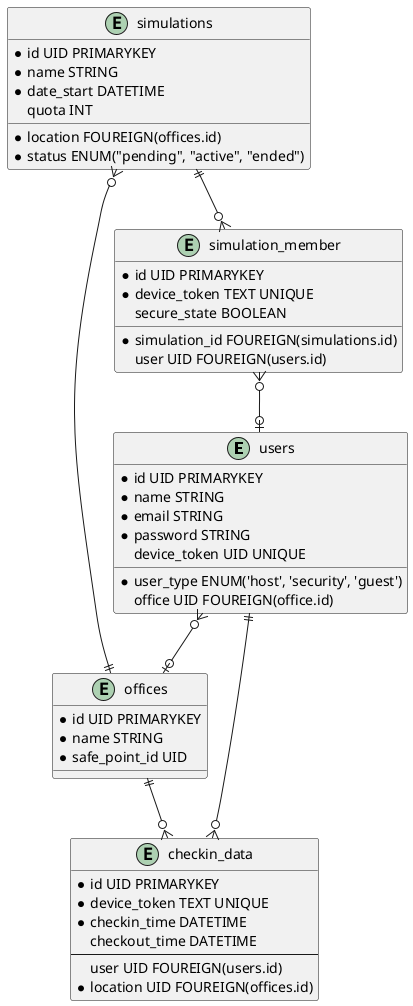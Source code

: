 @startuml

Entity users {
    * id UID PRIMARYKEY
    * name STRING
    * email STRING
    * password STRING
    * user_type ENUM('host', 'security', 'guest')
    device_token UID UNIQUE
    office UID FOUREIGN(office.id)
}

Entity offices {
    * id UID PRIMARYKEY
    * name STRING
    * safe_point_id UID
}

Entity checkin_data {
    * id UID PRIMARYKEY
    * device_token TEXT UNIQUE
    * checkin_time DATETIME
    checkout_time DATETIME
    --
    user UID FOUREIGN(users.id)
    * location UID FOUREIGN(offices.id)
}

' Entity alert_notifications {
'     * id UID PRIMARYKEY
'     * triggered_user UID FOUREIGN(users.id)
'     * location UID FOUREIGN(offices.id)
'     * notification_time DATETIME
'     * activation_status BOOLEAN
' }

' Entity alert_notifications_member {
'     * id UID PRIMARYKEY
'     * alert_notification UID FOUREIGN(alert_notifications.id)
'     * registered_user UID FOUREIGN(user.id)
'     * confirmation_date DATETIME
' }

Entity simulations {
    * id UID PRIMARYKEY
    * name STRING
    * location FOUREIGN(offices.id)
    * date_start DATETIME
    quota INT
    * status ENUM("pending", "active", "ended")
}

Entity simulation_member {
    * id UID PRIMARYKEY
    * device_token TEXT UNIQUE
    * simulation_id FOUREIGN(simulations.id)
    user UID FOUREIGN(users.id)
    secure_state BOOLEAN
    ' secure state == true if member's scanned the barcode for office.safe_point_id
}


' Relation
users ||--o{ checkin_data
users }o--o| offices
offices ||--o{ checkin_data
' offices ||--o{ alert_notifications
' alert_notifications ||--o{ alert_notifications_member
' alert_notifications_member --|| users
' alert_notifications --|| users

simulations }o--|| offices
simulations ||--o{ simulation_member
simulation_member }o--o| users

@enduml